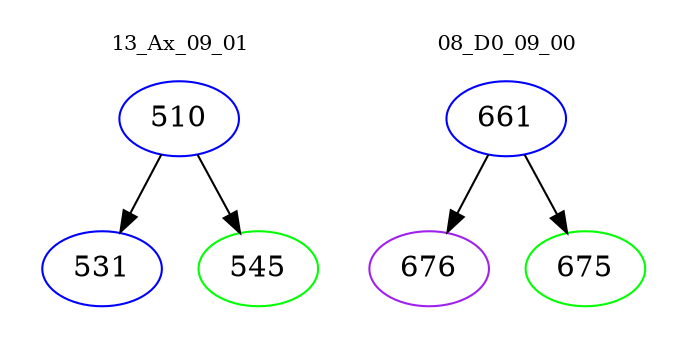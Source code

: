 digraph{
subgraph cluster_0 {
color = white
label = "13_Ax_09_01";
fontsize=10;
T0_510 [label="510", color="blue"]
T0_510 -> T0_531 [color="black"]
T0_531 [label="531", color="blue"]
T0_510 -> T0_545 [color="black"]
T0_545 [label="545", color="green"]
}
subgraph cluster_1 {
color = white
label = "08_D0_09_00";
fontsize=10;
T1_661 [label="661", color="blue"]
T1_661 -> T1_676 [color="black"]
T1_676 [label="676", color="purple"]
T1_661 -> T1_675 [color="black"]
T1_675 [label="675", color="green"]
}
}
